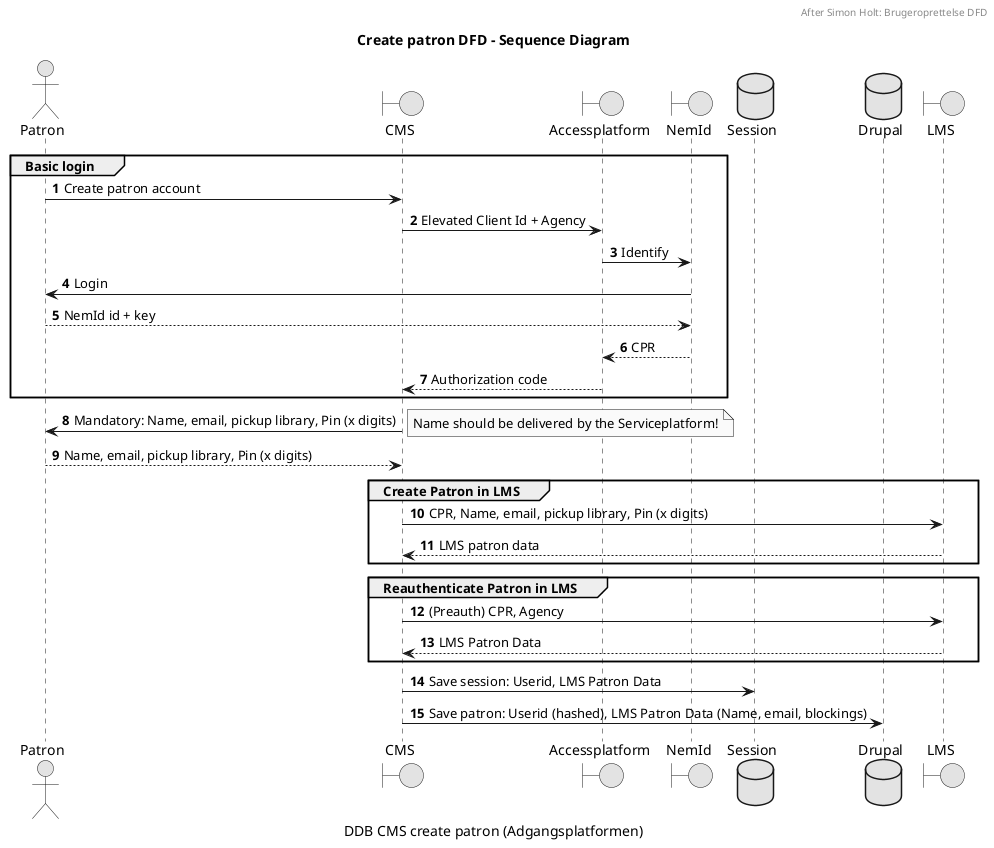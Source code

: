@startuml
title Create patron DFD - Sequence Diagram
header After Simon Holt: Brugeroprettelse DFD
caption DDB CMS create patron (Adgangsplatformen)

' Skinparams
skinparam monochrome true
autonumber


actor "Patron" as USER
boundary CMS
boundary Accessplatform as AP
boundary NemId as NEMID
'control "Shopping Cart" as SC
database "Session" as SESSION
database "Drupal" as DRUPAL
boundary LMS
'"Library\nManagemt\nSystem" as LMS


group Basic login
    USER -> CMS: Create patron account
    CMS -> AP: Elevated Client Id + Agency
    AP -> NEMID: Identify
    NEMID -> USER: Login
    NEMID <-- USER: NemId id + key
    AP <-- NEMID: CPR
    CMS <-- AP: Authorization code
end

    CMS -> USER: Mandatory: Name, email, pickup library, Pin (x digits)
    note right
        Name should be delivered by the Serviceplatform!
    end note
    CMS <-- USER: Name, email, pickup library, Pin (x digits)

group Create Patron in LMS
    CMS -> LMS: CPR, Name, email, pickup library, Pin (x digits)
    CMS <-- LMS: LMS patron data
end
group Reauthenticate Patron in LMS
    CMS -> LMS: (Preauth) CPR, Agency
    CMS <-- LMS: LMS Patron Data
end

CMS -> SESSION: Save session: Userid, LMS Patron Data
CMS -> DRUPAL: Save patron: Userid (hashed), LMS Patron Data (Name, email, blockings)

@enduml
